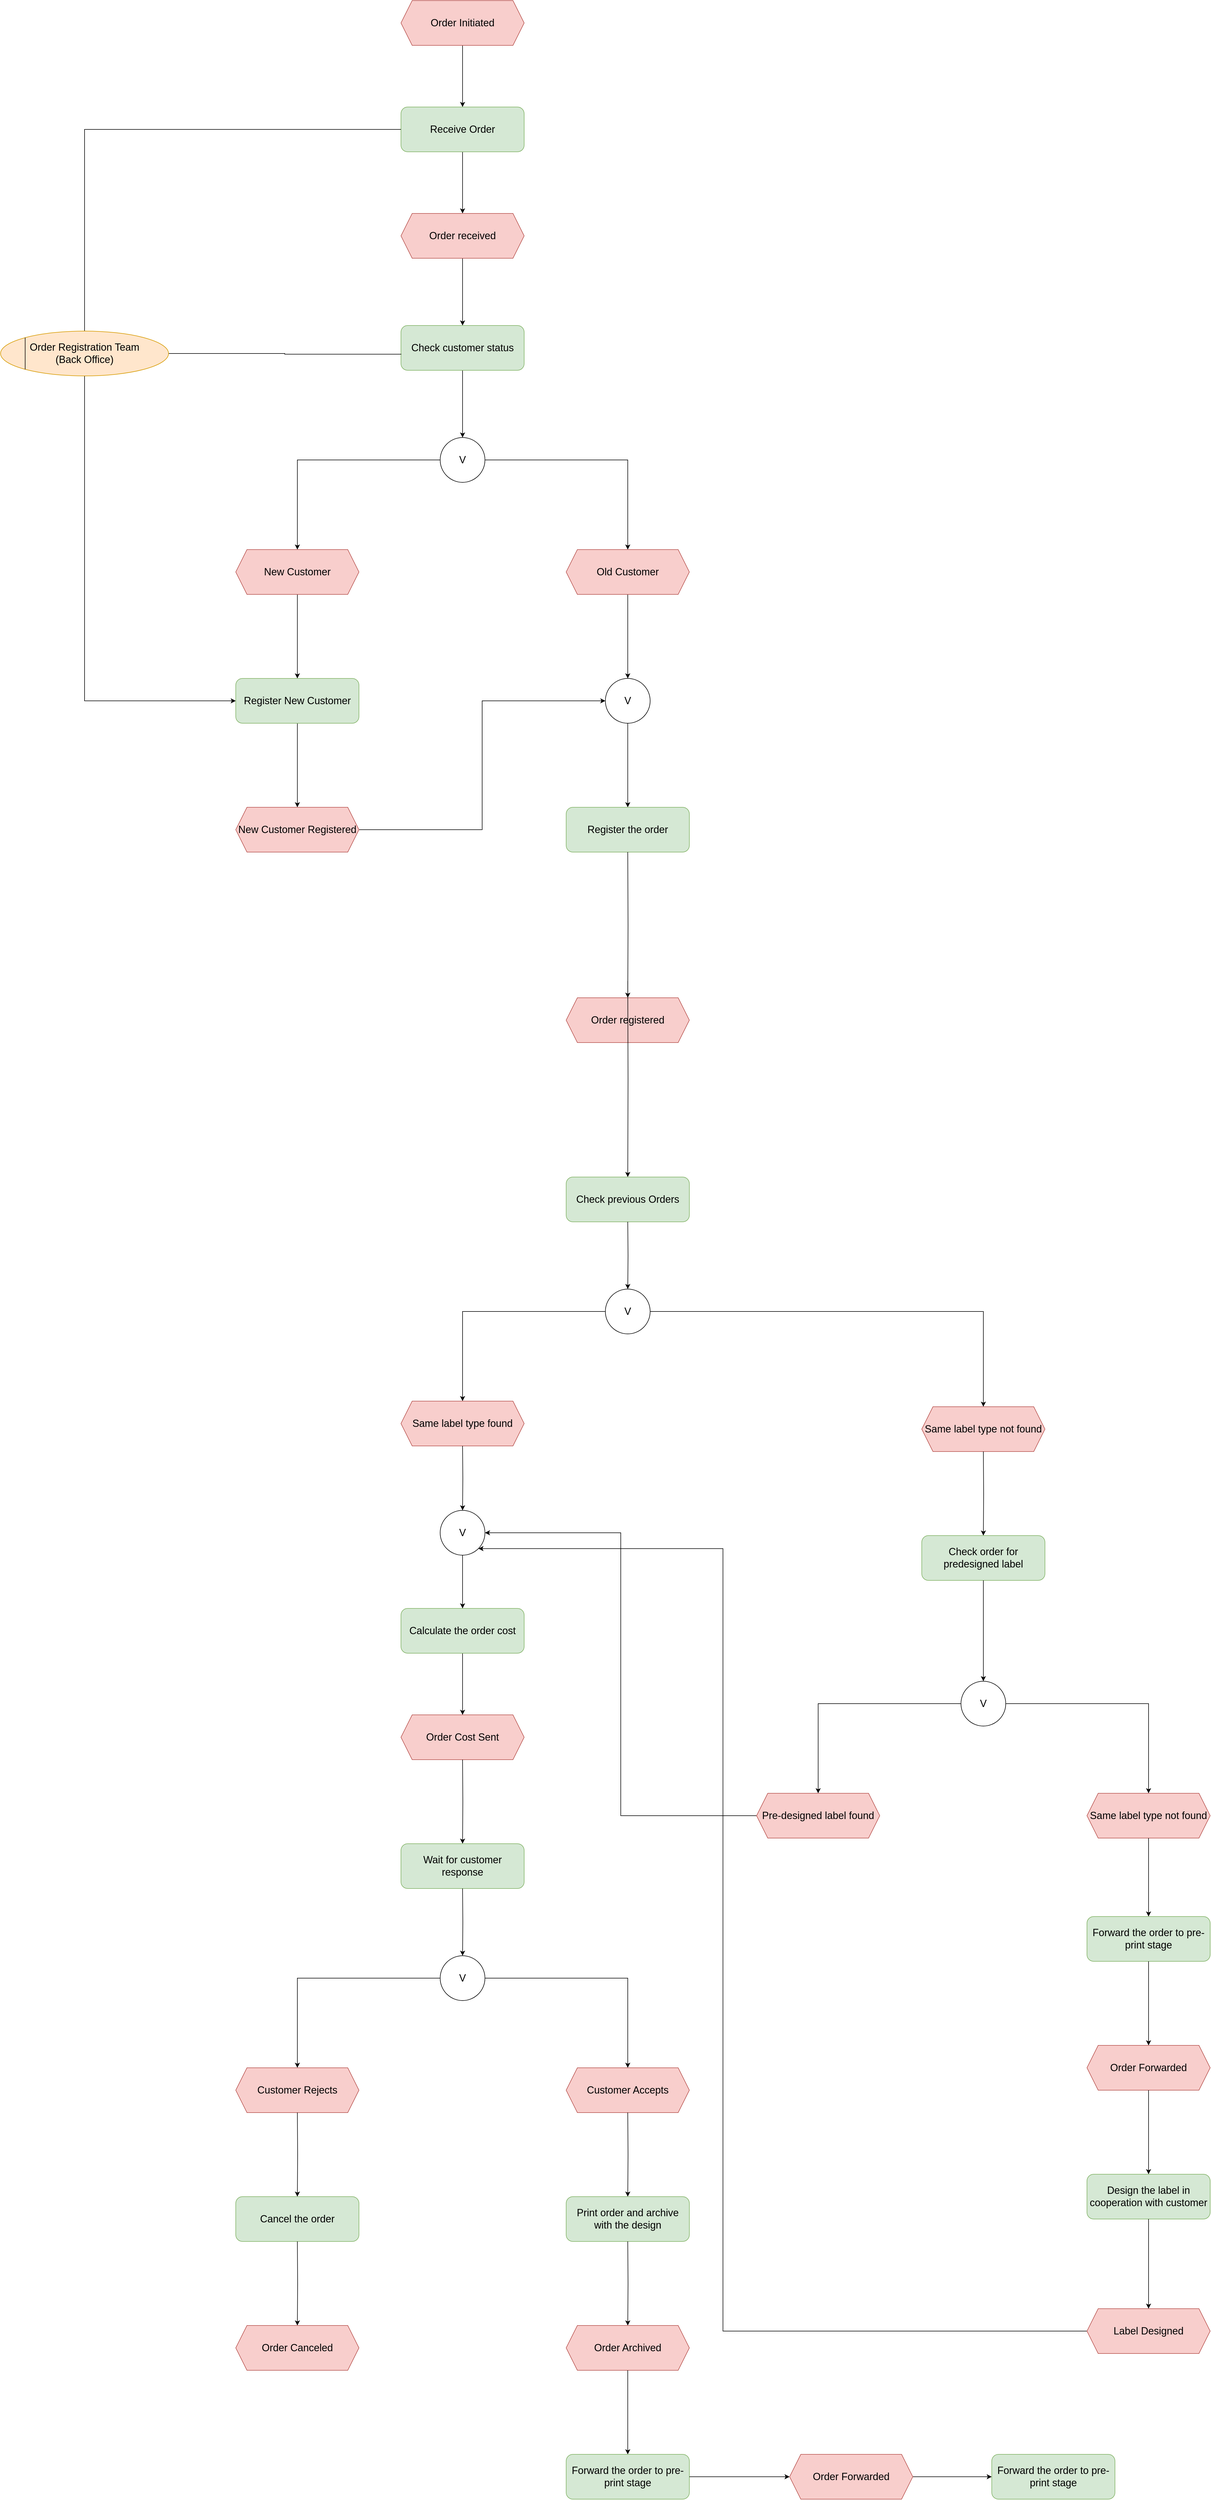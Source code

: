 <mxfile version="18.1.1" type="github">
  <diagram id="5tME_Iv4Cdq2cvn0iNmD" name="Page-1">
    <mxGraphModel dx="8299" dy="4125" grid="1" gridSize="10" guides="1" tooltips="1" connect="1" arrows="1" fold="1" page="1" pageScale="1" pageWidth="1169" pageHeight="827" math="0" shadow="0">
      <root>
        <mxCell id="0" />
        <mxCell id="1" parent="0" />
        <mxCell id="wDwf3MUstX6Mv23Rje8A-1" style="edgeStyle=orthogonalEdgeStyle;rounded=0;orthogonalLoop=1;jettySize=auto;html=1;exitX=0.5;exitY=1;exitDx=0;exitDy=0;entryX=0.5;entryY=0;entryDx=0;entryDy=0;" parent="1" source="wDwf3MUstX6Mv23Rje8A-2" target="wDwf3MUstX6Mv23Rje8A-4" edge="1">
          <mxGeometry relative="1" as="geometry" />
        </mxCell>
        <mxCell id="wDwf3MUstX6Mv23Rje8A-2" value="&lt;font style=&quot;font-size: 18px&quot;&gt;Order Initiated&lt;/font&gt;" style="shape=hexagon;perimeter=hexagonPerimeter2;whiteSpace=wrap;html=1;fixedSize=1;fillColor=#f8cecc;strokeColor=#b85450;" parent="1" vertex="1">
          <mxGeometry x="475" y="200" width="220" height="80" as="geometry" />
        </mxCell>
        <mxCell id="wDwf3MUstX6Mv23Rje8A-3" style="edgeStyle=orthogonalEdgeStyle;rounded=0;orthogonalLoop=1;jettySize=auto;html=1;exitX=0.5;exitY=1;exitDx=0;exitDy=0;entryX=0.5;entryY=0;entryDx=0;entryDy=0;" parent="1" source="wDwf3MUstX6Mv23Rje8A-4" target="wDwf3MUstX6Mv23Rje8A-6" edge="1">
          <mxGeometry relative="1" as="geometry" />
        </mxCell>
        <mxCell id="wDwf3MUstX6Mv23Rje8A-4" value="&lt;font style=&quot;font-size: 18px&quot;&gt;Receive Order&lt;/font&gt;" style="rounded=1;whiteSpace=wrap;html=1;fillColor=#d5e8d4;strokeColor=#82b366;" parent="1" vertex="1">
          <mxGeometry x="475" y="390" width="220" height="80" as="geometry" />
        </mxCell>
        <mxCell id="wDwf3MUstX6Mv23Rje8A-11" style="edgeStyle=orthogonalEdgeStyle;rounded=0;orthogonalLoop=1;jettySize=auto;html=1;exitX=0.5;exitY=1;exitDx=0;exitDy=0;entryX=0.5;entryY=0;entryDx=0;entryDy=0;" parent="1" source="wDwf3MUstX6Mv23Rje8A-6" target="wDwf3MUstX6Mv23Rje8A-8" edge="1">
          <mxGeometry relative="1" as="geometry" />
        </mxCell>
        <mxCell id="wDwf3MUstX6Mv23Rje8A-6" value="&lt;font style=&quot;font-size: 18px&quot;&gt;Order received&lt;/font&gt;" style="shape=hexagon;perimeter=hexagonPerimeter2;whiteSpace=wrap;html=1;fixedSize=1;fillColor=#f8cecc;strokeColor=#b85450;" parent="1" vertex="1">
          <mxGeometry x="475" y="580" width="220" height="80" as="geometry" />
        </mxCell>
        <mxCell id="wDwf3MUstX6Mv23Rje8A-13" style="edgeStyle=orthogonalEdgeStyle;rounded=0;orthogonalLoop=1;jettySize=auto;html=1;exitX=0.5;exitY=1;exitDx=0;exitDy=0;entryX=0.5;entryY=0;entryDx=0;entryDy=0;fontSize=18;" parent="1" source="wDwf3MUstX6Mv23Rje8A-8" target="wDwf3MUstX6Mv23Rje8A-12" edge="1">
          <mxGeometry relative="1" as="geometry" />
        </mxCell>
        <mxCell id="wDwf3MUstX6Mv23Rje8A-8" value="&lt;font style=&quot;font-size: 18px&quot;&gt;Check customer status&lt;/font&gt;" style="rounded=1;whiteSpace=wrap;html=1;fillColor=#d5e8d4;strokeColor=#82b366;" parent="1" vertex="1">
          <mxGeometry x="475" y="780" width="220" height="80" as="geometry" />
        </mxCell>
        <mxCell id="wDwf3MUstX6Mv23Rje8A-16" style="edgeStyle=orthogonalEdgeStyle;rounded=0;orthogonalLoop=1;jettySize=auto;html=1;exitX=0;exitY=0.5;exitDx=0;exitDy=0;entryX=0.5;entryY=0;entryDx=0;entryDy=0;fontSize=18;" parent="1" source="wDwf3MUstX6Mv23Rje8A-12" target="wDwf3MUstX6Mv23Rje8A-14" edge="1">
          <mxGeometry relative="1" as="geometry" />
        </mxCell>
        <mxCell id="wDwf3MUstX6Mv23Rje8A-17" style="edgeStyle=orthogonalEdgeStyle;rounded=0;orthogonalLoop=1;jettySize=auto;html=1;exitX=1;exitY=0.5;exitDx=0;exitDy=0;entryX=0.5;entryY=0;entryDx=0;entryDy=0;fontSize=18;" parent="1" source="wDwf3MUstX6Mv23Rje8A-12" target="wDwf3MUstX6Mv23Rje8A-15" edge="1">
          <mxGeometry relative="1" as="geometry" />
        </mxCell>
        <mxCell id="wDwf3MUstX6Mv23Rje8A-12" value="&lt;font style=&quot;font-size: 18px&quot;&gt;V&lt;/font&gt;" style="ellipse;whiteSpace=wrap;html=1;aspect=fixed;" parent="1" vertex="1">
          <mxGeometry x="545" y="980" width="80" height="80" as="geometry" />
        </mxCell>
        <mxCell id="wDwf3MUstX6Mv23Rje8A-19" style="edgeStyle=orthogonalEdgeStyle;rounded=0;orthogonalLoop=1;jettySize=auto;html=1;exitX=0.5;exitY=1;exitDx=0;exitDy=0;entryX=0.5;entryY=0;entryDx=0;entryDy=0;fontSize=18;" parent="1" source="wDwf3MUstX6Mv23Rje8A-14" target="wDwf3MUstX6Mv23Rje8A-18" edge="1">
          <mxGeometry relative="1" as="geometry" />
        </mxCell>
        <mxCell id="wDwf3MUstX6Mv23Rje8A-14" value="&lt;font style=&quot;font-size: 18px&quot;&gt;New Customer&lt;/font&gt;" style="shape=hexagon;perimeter=hexagonPerimeter2;whiteSpace=wrap;html=1;fixedSize=1;fillColor=#f8cecc;strokeColor=#b85450;" parent="1" vertex="1">
          <mxGeometry x="180" y="1180" width="220" height="80" as="geometry" />
        </mxCell>
        <mxCell id="wDwf3MUstX6Mv23Rje8A-23" style="edgeStyle=orthogonalEdgeStyle;rounded=0;orthogonalLoop=1;jettySize=auto;html=1;exitX=0.5;exitY=1;exitDx=0;exitDy=0;entryX=0.5;entryY=0;entryDx=0;entryDy=0;fontSize=18;" parent="1" source="wDwf3MUstX6Mv23Rje8A-15" target="wDwf3MUstX6Mv23Rje8A-22" edge="1">
          <mxGeometry relative="1" as="geometry" />
        </mxCell>
        <mxCell id="wDwf3MUstX6Mv23Rje8A-15" value="&lt;font style=&quot;font-size: 18px&quot;&gt;Old Customer&lt;/font&gt;" style="shape=hexagon;perimeter=hexagonPerimeter2;whiteSpace=wrap;html=1;fixedSize=1;fillColor=#f8cecc;strokeColor=#b85450;" parent="1" vertex="1">
          <mxGeometry x="770" y="1180" width="220" height="80" as="geometry" />
        </mxCell>
        <mxCell id="wDwf3MUstX6Mv23Rje8A-21" style="edgeStyle=orthogonalEdgeStyle;rounded=0;orthogonalLoop=1;jettySize=auto;html=1;exitX=0.5;exitY=1;exitDx=0;exitDy=0;entryX=0.5;entryY=0;entryDx=0;entryDy=0;fontSize=18;" parent="1" source="wDwf3MUstX6Mv23Rje8A-18" target="wDwf3MUstX6Mv23Rje8A-20" edge="1">
          <mxGeometry relative="1" as="geometry" />
        </mxCell>
        <mxCell id="wDwf3MUstX6Mv23Rje8A-18" value="&lt;font style=&quot;font-size: 18px&quot;&gt;Register New Customer&lt;/font&gt;" style="rounded=1;whiteSpace=wrap;html=1;fillColor=#d5e8d4;strokeColor=#82b366;" parent="1" vertex="1">
          <mxGeometry x="180" y="1410" width="220" height="80" as="geometry" />
        </mxCell>
        <mxCell id="wDwf3MUstX6Mv23Rje8A-26" style="edgeStyle=orthogonalEdgeStyle;rounded=0;orthogonalLoop=1;jettySize=auto;html=1;exitX=1;exitY=0.5;exitDx=0;exitDy=0;entryX=0;entryY=0.5;entryDx=0;entryDy=0;fontSize=18;" parent="1" source="wDwf3MUstX6Mv23Rje8A-20" target="wDwf3MUstX6Mv23Rje8A-22" edge="1">
          <mxGeometry relative="1" as="geometry" />
        </mxCell>
        <mxCell id="wDwf3MUstX6Mv23Rje8A-20" value="&lt;font style=&quot;font-size: 18px&quot;&gt;New Customer Registered&lt;/font&gt;" style="shape=hexagon;perimeter=hexagonPerimeter2;whiteSpace=wrap;html=1;fixedSize=1;fillColor=#f8cecc;strokeColor=#b85450;" parent="1" vertex="1">
          <mxGeometry x="180" y="1640" width="220" height="80" as="geometry" />
        </mxCell>
        <mxCell id="wDwf3MUstX6Mv23Rje8A-28" style="edgeStyle=orthogonalEdgeStyle;rounded=0;orthogonalLoop=1;jettySize=auto;html=1;exitX=0.5;exitY=1;exitDx=0;exitDy=0;entryX=0.5;entryY=0;entryDx=0;entryDy=0;fontSize=18;" parent="1" source="wDwf3MUstX6Mv23Rje8A-22" target="wDwf3MUstX6Mv23Rje8A-27" edge="1">
          <mxGeometry relative="1" as="geometry" />
        </mxCell>
        <mxCell id="wDwf3MUstX6Mv23Rje8A-22" value="&lt;font style=&quot;font-size: 18px&quot;&gt;V&lt;/font&gt;" style="ellipse;whiteSpace=wrap;html=1;aspect=fixed;" parent="1" vertex="1">
          <mxGeometry x="840" y="1410" width="80" height="80" as="geometry" />
        </mxCell>
        <mxCell id="wDwf3MUstX6Mv23Rje8A-27" value="&lt;font style=&quot;font-size: 18px&quot;&gt;Register the order&lt;/font&gt;" style="rounded=1;whiteSpace=wrap;html=1;fillColor=#d5e8d4;strokeColor=#82b366;" parent="1" vertex="1">
          <mxGeometry x="770" y="1640" width="220" height="80" as="geometry" />
        </mxCell>
        <mxCell id="wDwf3MUstX6Mv23Rje8A-30" style="edgeStyle=orthogonalEdgeStyle;rounded=0;orthogonalLoop=1;jettySize=auto;html=1;exitX=0.5;exitY=1;exitDx=0;exitDy=0;entryX=0.5;entryY=0;entryDx=0;entryDy=0;fontSize=18;" parent="1" target="wDwf3MUstX6Mv23Rje8A-31" edge="1">
          <mxGeometry relative="1" as="geometry">
            <mxPoint x="880" y="1720" as="sourcePoint" />
          </mxGeometry>
        </mxCell>
        <mxCell id="wDwf3MUstX6Mv23Rje8A-31" value="&lt;font style=&quot;font-size: 18px&quot;&gt;Order registered&lt;/font&gt;" style="shape=hexagon;perimeter=hexagonPerimeter2;whiteSpace=wrap;html=1;fixedSize=1;fillColor=#f8cecc;strokeColor=#b85450;" parent="1" vertex="1">
          <mxGeometry x="770" y="1980" width="220" height="80" as="geometry" />
        </mxCell>
        <mxCell id="wDwf3MUstX6Mv23Rje8A-33" value="&lt;span style=&quot;font-size: 18px&quot;&gt;Check previous Orders&lt;/span&gt;" style="rounded=1;whiteSpace=wrap;html=1;fillColor=#d5e8d4;strokeColor=#82b366;" parent="1" vertex="1">
          <mxGeometry x="770" y="2300" width="220" height="80" as="geometry" />
        </mxCell>
        <mxCell id="wDwf3MUstX6Mv23Rje8A-37" style="edgeStyle=orthogonalEdgeStyle;rounded=0;orthogonalLoop=1;jettySize=auto;html=1;exitX=0.5;exitY=1;exitDx=0;exitDy=0;entryX=0.5;entryY=0;entryDx=0;entryDy=0;fontSize=18;" parent="1" target="wDwf3MUstX6Mv23Rje8A-40" edge="1">
          <mxGeometry relative="1" as="geometry">
            <mxPoint x="880.0" y="2380" as="sourcePoint" />
          </mxGeometry>
        </mxCell>
        <mxCell id="wDwf3MUstX6Mv23Rje8A-38" style="edgeStyle=orthogonalEdgeStyle;rounded=0;orthogonalLoop=1;jettySize=auto;html=1;exitX=0;exitY=0.5;exitDx=0;exitDy=0;entryX=0.5;entryY=0;entryDx=0;entryDy=0;fontSize=18;" parent="1" source="wDwf3MUstX6Mv23Rje8A-40" target="wDwf3MUstX6Mv23Rje8A-41" edge="1">
          <mxGeometry relative="1" as="geometry" />
        </mxCell>
        <mxCell id="wDwf3MUstX6Mv23Rje8A-39" style="edgeStyle=orthogonalEdgeStyle;rounded=0;orthogonalLoop=1;jettySize=auto;html=1;exitX=1;exitY=0.5;exitDx=0;exitDy=0;entryX=0.5;entryY=0;entryDx=0;entryDy=0;fontSize=18;" parent="1" source="wDwf3MUstX6Mv23Rje8A-40" target="wDwf3MUstX6Mv23Rje8A-42" edge="1">
          <mxGeometry relative="1" as="geometry">
            <mxPoint x="1260.0" y="2550" as="sourcePoint" />
          </mxGeometry>
        </mxCell>
        <mxCell id="wDwf3MUstX6Mv23Rje8A-40" value="&lt;font style=&quot;font-size: 18px&quot;&gt;V&lt;/font&gt;" style="ellipse;whiteSpace=wrap;html=1;aspect=fixed;" parent="1" vertex="1">
          <mxGeometry x="840" y="2500" width="80" height="80" as="geometry" />
        </mxCell>
        <mxCell id="wDwf3MUstX6Mv23Rje8A-41" value="&lt;font size=&quot;4&quot;&gt;Same label type found&lt;/font&gt;" style="shape=hexagon;perimeter=hexagonPerimeter2;whiteSpace=wrap;html=1;fixedSize=1;fillColor=#f8cecc;strokeColor=#b85450;" parent="1" vertex="1">
          <mxGeometry x="475" y="2700" width="220" height="80" as="geometry" />
        </mxCell>
        <mxCell id="wDwf3MUstX6Mv23Rje8A-42" value="&lt;font style=&quot;font-size: 18px&quot;&gt;Same label type not found&lt;/font&gt;" style="shape=hexagon;perimeter=hexagonPerimeter2;whiteSpace=wrap;html=1;fixedSize=1;fillColor=#f8cecc;strokeColor=#b85450;" parent="1" vertex="1">
          <mxGeometry x="1405" y="2710" width="220" height="80" as="geometry" />
        </mxCell>
        <mxCell id="wDwf3MUstX6Mv23Rje8A-43" style="edgeStyle=orthogonalEdgeStyle;rounded=0;orthogonalLoop=1;jettySize=auto;html=1;exitX=0.5;exitY=1;exitDx=0;exitDy=0;entryX=0.5;entryY=0;entryDx=0;entryDy=0;fontSize=18;" parent="1" target="wDwf3MUstX6Mv23Rje8A-44" edge="1">
          <mxGeometry relative="1" as="geometry">
            <mxPoint x="1515.0" y="2790" as="sourcePoint" />
          </mxGeometry>
        </mxCell>
        <mxCell id="wDwf3MUstX6Mv23Rje8A-44" value="&lt;font style=&quot;font-size: 18px&quot;&gt;Check order for predesigned label&lt;/font&gt;" style="rounded=1;whiteSpace=wrap;html=1;fillColor=#d5e8d4;strokeColor=#82b366;" parent="1" vertex="1">
          <mxGeometry x="1405" y="2940" width="220" height="80" as="geometry" />
        </mxCell>
        <mxCell id="wDwf3MUstX6Mv23Rje8A-47" style="edgeStyle=orthogonalEdgeStyle;rounded=0;orthogonalLoop=1;jettySize=auto;html=1;exitX=0.5;exitY=1;exitDx=0;exitDy=0;entryX=0.5;entryY=0;entryDx=0;entryDy=0;fontSize=18;" parent="1" target="3kbX1bf6PnozNMtrNUod-8" edge="1">
          <mxGeometry relative="1" as="geometry">
            <mxPoint x="585" y="2780" as="sourcePoint" />
          </mxGeometry>
        </mxCell>
        <mxCell id="3kbX1bf6PnozNMtrNUod-11" style="edgeStyle=orthogonalEdgeStyle;rounded=0;orthogonalLoop=1;jettySize=auto;html=1;exitX=0.5;exitY=1;exitDx=0;exitDy=0;entryX=0.5;entryY=0;entryDx=0;entryDy=0;" parent="1" source="wDwf3MUstX6Mv23Rje8A-48" target="wDwf3MUstX6Mv23Rje8A-50" edge="1">
          <mxGeometry relative="1" as="geometry" />
        </mxCell>
        <mxCell id="wDwf3MUstX6Mv23Rje8A-48" value="&lt;font style=&quot;font-size: 18px&quot;&gt;Calculate the order cost&lt;/font&gt;" style="rounded=1;whiteSpace=wrap;html=1;fillColor=#d5e8d4;strokeColor=#82b366;" parent="1" vertex="1">
          <mxGeometry x="475" y="3070" width="220" height="80" as="geometry" />
        </mxCell>
        <mxCell id="wDwf3MUstX6Mv23Rje8A-50" value="&lt;font style=&quot;font-size: 18px&quot;&gt;Order Cost Sent&lt;/font&gt;" style="shape=hexagon;perimeter=hexagonPerimeter2;whiteSpace=wrap;html=1;fixedSize=1;fillColor=#f8cecc;strokeColor=#b85450;" parent="1" vertex="1">
          <mxGeometry x="475" y="3260" width="220" height="80" as="geometry" />
        </mxCell>
        <mxCell id="wDwf3MUstX6Mv23Rje8A-51" style="edgeStyle=orthogonalEdgeStyle;rounded=0;orthogonalLoop=1;jettySize=auto;html=1;exitX=0.5;exitY=1;exitDx=0;exitDy=0;entryX=0.5;entryY=0;entryDx=0;entryDy=0;fontSize=18;" parent="1" target="wDwf3MUstX6Mv23Rje8A-52" edge="1">
          <mxGeometry relative="1" as="geometry">
            <mxPoint x="585.0" y="3340" as="sourcePoint" />
          </mxGeometry>
        </mxCell>
        <mxCell id="wDwf3MUstX6Mv23Rje8A-52" value="&lt;font style=&quot;font-size: 18px;&quot;&gt;Wait for customer response&lt;/font&gt;" style="rounded=1;whiteSpace=wrap;html=1;fillColor=#d5e8d4;strokeColor=#82b366;" parent="1" vertex="1">
          <mxGeometry x="475" y="3490" width="220" height="80" as="geometry" />
        </mxCell>
        <mxCell id="wDwf3MUstX6Mv23Rje8A-53" style="edgeStyle=orthogonalEdgeStyle;rounded=0;orthogonalLoop=1;jettySize=auto;html=1;exitX=0.5;exitY=1;exitDx=0;exitDy=0;entryX=0.5;entryY=0;entryDx=0;entryDy=0;fontSize=18;" parent="1" target="wDwf3MUstX6Mv23Rje8A-56" edge="1">
          <mxGeometry relative="1" as="geometry">
            <mxPoint x="585.0" y="3570" as="sourcePoint" />
          </mxGeometry>
        </mxCell>
        <mxCell id="wDwf3MUstX6Mv23Rje8A-54" style="edgeStyle=orthogonalEdgeStyle;rounded=0;orthogonalLoop=1;jettySize=auto;html=1;exitX=0;exitY=0.5;exitDx=0;exitDy=0;entryX=0.5;entryY=0;entryDx=0;entryDy=0;fontSize=18;" parent="1" source="wDwf3MUstX6Mv23Rje8A-56" target="wDwf3MUstX6Mv23Rje8A-57" edge="1">
          <mxGeometry relative="1" as="geometry" />
        </mxCell>
        <mxCell id="wDwf3MUstX6Mv23Rje8A-55" style="edgeStyle=orthogonalEdgeStyle;rounded=0;orthogonalLoop=1;jettySize=auto;html=1;exitX=1;exitY=0.5;exitDx=0;exitDy=0;entryX=0.5;entryY=0;entryDx=0;entryDy=0;fontSize=18;" parent="1" source="wDwf3MUstX6Mv23Rje8A-56" target="wDwf3MUstX6Mv23Rje8A-58" edge="1">
          <mxGeometry relative="1" as="geometry" />
        </mxCell>
        <mxCell id="wDwf3MUstX6Mv23Rje8A-56" value="&lt;font style=&quot;font-size: 18px&quot;&gt;V&lt;/font&gt;" style="ellipse;whiteSpace=wrap;html=1;aspect=fixed;" parent="1" vertex="1">
          <mxGeometry x="545" y="3690" width="80" height="80" as="geometry" />
        </mxCell>
        <mxCell id="wDwf3MUstX6Mv23Rje8A-57" value="&lt;font style=&quot;font-size: 18px&quot;&gt;Customer Rejects&lt;/font&gt;" style="shape=hexagon;perimeter=hexagonPerimeter2;whiteSpace=wrap;html=1;fixedSize=1;fillColor=#f8cecc;strokeColor=#b85450;" parent="1" vertex="1">
          <mxGeometry x="180" y="3890" width="220" height="80" as="geometry" />
        </mxCell>
        <mxCell id="wDwf3MUstX6Mv23Rje8A-58" value="&lt;font style=&quot;font-size: 18px&quot;&gt;Customer Accepts&lt;/font&gt;" style="shape=hexagon;perimeter=hexagonPerimeter2;whiteSpace=wrap;html=1;fixedSize=1;fillColor=#f8cecc;strokeColor=#b85450;" parent="1" vertex="1">
          <mxGeometry x="770" y="3890" width="220" height="80" as="geometry" />
        </mxCell>
        <mxCell id="wDwf3MUstX6Mv23Rje8A-59" style="edgeStyle=orthogonalEdgeStyle;rounded=0;orthogonalLoop=1;jettySize=auto;html=1;exitX=0.5;exitY=1;exitDx=0;exitDy=0;entryX=0.5;entryY=0;entryDx=0;entryDy=0;fontSize=18;" parent="1" target="wDwf3MUstX6Mv23Rje8A-60" edge="1">
          <mxGeometry relative="1" as="geometry">
            <mxPoint x="290.0" y="3970" as="sourcePoint" />
          </mxGeometry>
        </mxCell>
        <mxCell id="wDwf3MUstX6Mv23Rje8A-60" value="&lt;font style=&quot;font-size: 18px&quot;&gt;Cancel the order&lt;/font&gt;" style="rounded=1;whiteSpace=wrap;html=1;fillColor=#d5e8d4;strokeColor=#82b366;" parent="1" vertex="1">
          <mxGeometry x="180" y="4120" width="220" height="80" as="geometry" />
        </mxCell>
        <mxCell id="wDwf3MUstX6Mv23Rje8A-61" style="edgeStyle=orthogonalEdgeStyle;rounded=0;orthogonalLoop=1;jettySize=auto;html=1;exitX=0.5;exitY=1;exitDx=0;exitDy=0;entryX=0.5;entryY=0;entryDx=0;entryDy=0;fontSize=18;" parent="1" target="wDwf3MUstX6Mv23Rje8A-62" edge="1">
          <mxGeometry relative="1" as="geometry">
            <mxPoint x="290.0" y="4200" as="sourcePoint" />
          </mxGeometry>
        </mxCell>
        <mxCell id="wDwf3MUstX6Mv23Rje8A-62" value="&lt;font style=&quot;font-size: 18px&quot;&gt;Order Canceled&lt;/font&gt;" style="shape=hexagon;perimeter=hexagonPerimeter2;whiteSpace=wrap;html=1;fixedSize=1;fillColor=#f8cecc;strokeColor=#b85450;" parent="1" vertex="1">
          <mxGeometry x="180" y="4350" width="220" height="80" as="geometry" />
        </mxCell>
        <mxCell id="wDwf3MUstX6Mv23Rje8A-63" style="edgeStyle=orthogonalEdgeStyle;rounded=0;orthogonalLoop=1;jettySize=auto;html=1;exitX=0.5;exitY=1;exitDx=0;exitDy=0;entryX=0.5;entryY=0;entryDx=0;entryDy=0;fontSize=18;" parent="1" target="wDwf3MUstX6Mv23Rje8A-64" edge="1">
          <mxGeometry relative="1" as="geometry">
            <mxPoint x="880" y="3970" as="sourcePoint" />
          </mxGeometry>
        </mxCell>
        <mxCell id="wDwf3MUstX6Mv23Rje8A-64" value="&lt;font style=&quot;font-size: 18px&quot;&gt;Print order and archive with the design&lt;/font&gt;" style="rounded=1;whiteSpace=wrap;html=1;fillColor=#d5e8d4;strokeColor=#82b366;" parent="1" vertex="1">
          <mxGeometry x="770" y="4120" width="220" height="80" as="geometry" />
        </mxCell>
        <mxCell id="wDwf3MUstX6Mv23Rje8A-65" style="edgeStyle=orthogonalEdgeStyle;rounded=0;orthogonalLoop=1;jettySize=auto;html=1;exitX=0.5;exitY=1;exitDx=0;exitDy=0;entryX=0.5;entryY=0;entryDx=0;entryDy=0;fontSize=18;" parent="1" target="wDwf3MUstX6Mv23Rje8A-66" edge="1">
          <mxGeometry relative="1" as="geometry">
            <mxPoint x="880" y="4200" as="sourcePoint" />
          </mxGeometry>
        </mxCell>
        <mxCell id="wDwf3MUstX6Mv23Rje8A-66" value="&lt;font style=&quot;font-size: 18px&quot;&gt;Order Archived&lt;/font&gt;" style="shape=hexagon;perimeter=hexagonPerimeter2;whiteSpace=wrap;html=1;fixedSize=1;fillColor=#f8cecc;strokeColor=#b85450;" parent="1" vertex="1">
          <mxGeometry x="770" y="4350" width="220" height="80" as="geometry" />
        </mxCell>
        <mxCell id="wDwf3MUstX6Mv23Rje8A-67" style="edgeStyle=orthogonalEdgeStyle;rounded=0;orthogonalLoop=1;jettySize=auto;html=1;exitX=0.5;exitY=1;exitDx=0;exitDy=0;entryX=0.5;entryY=0;entryDx=0;entryDy=0;fontSize=18;" parent="1" target="wDwf3MUstX6Mv23Rje8A-33" edge="1">
          <mxGeometry relative="1" as="geometry">
            <mxPoint x="880" y="1950" as="sourcePoint" />
            <mxPoint x="880.0" y="2070" as="targetPoint" />
          </mxGeometry>
        </mxCell>
        <mxCell id="wDwf3MUstX6Mv23Rje8A-79" style="edgeStyle=orthogonalEdgeStyle;rounded=0;orthogonalLoop=1;jettySize=auto;html=1;exitX=1;exitY=0.5;exitDx=0;exitDy=0;entryX=0.003;entryY=0.641;entryDx=0;entryDy=0;entryPerimeter=0;fontSize=18;endArrow=none;endFill=0;" parent="1" source="wDwf3MUstX6Mv23Rje8A-71" target="wDwf3MUstX6Mv23Rje8A-8" edge="1">
          <mxGeometry relative="1" as="geometry" />
        </mxCell>
        <mxCell id="wDwf3MUstX6Mv23Rje8A-80" style="edgeStyle=orthogonalEdgeStyle;rounded=0;orthogonalLoop=1;jettySize=auto;html=1;exitX=0.5;exitY=0;exitDx=0;exitDy=0;entryX=0;entryY=0.5;entryDx=0;entryDy=0;fontSize=18;endArrow=none;endFill=0;" parent="1" source="wDwf3MUstX6Mv23Rje8A-71" target="wDwf3MUstX6Mv23Rje8A-4" edge="1">
          <mxGeometry relative="1" as="geometry" />
        </mxCell>
        <mxCell id="3kbX1bf6PnozNMtrNUod-1" style="edgeStyle=orthogonalEdgeStyle;rounded=0;orthogonalLoop=1;jettySize=auto;html=1;exitX=0.5;exitY=1;exitDx=0;exitDy=0;entryX=0;entryY=0.5;entryDx=0;entryDy=0;" parent="1" source="wDwf3MUstX6Mv23Rje8A-71" target="wDwf3MUstX6Mv23Rje8A-18" edge="1">
          <mxGeometry relative="1" as="geometry" />
        </mxCell>
        <mxCell id="wDwf3MUstX6Mv23Rje8A-71" value="Order Registration Team&lt;br&gt;(Back Office)" style="ellipse;whiteSpace=wrap;html=1;fontSize=18;fillColor=#ffe6cc;strokeColor=#d79b00;" parent="1" vertex="1">
          <mxGeometry x="-240" y="790" width="300" height="80" as="geometry" />
        </mxCell>
        <mxCell id="wDwf3MUstX6Mv23Rje8A-72" value="" style="endArrow=none;html=1;rounded=0;fontSize=18;entryX=0;entryY=0;entryDx=0;entryDy=0;exitX=0;exitY=1;exitDx=0;exitDy=0;" parent="1" source="wDwf3MUstX6Mv23Rje8A-71" target="wDwf3MUstX6Mv23Rje8A-71" edge="1">
          <mxGeometry width="50" height="50" relative="1" as="geometry">
            <mxPoint x="1160" y="590" as="sourcePoint" />
            <mxPoint x="1210" y="540" as="targetPoint" />
          </mxGeometry>
        </mxCell>
        <mxCell id="3kbX1bf6PnozNMtrNUod-2" style="edgeStyle=orthogonalEdgeStyle;rounded=0;orthogonalLoop=1;jettySize=auto;html=1;exitX=0.5;exitY=1;exitDx=0;exitDy=0;entryX=0.5;entryY=0;entryDx=0;entryDy=0;fontSize=18;" parent="1" source="wDwf3MUstX6Mv23Rje8A-44" target="3kbX1bf6PnozNMtrNUod-5" edge="1">
          <mxGeometry relative="1" as="geometry">
            <mxPoint x="1575.0" y="3080" as="sourcePoint" />
          </mxGeometry>
        </mxCell>
        <mxCell id="3kbX1bf6PnozNMtrNUod-3" style="edgeStyle=orthogonalEdgeStyle;rounded=0;orthogonalLoop=1;jettySize=auto;html=1;exitX=0;exitY=0.5;exitDx=0;exitDy=0;entryX=0.5;entryY=0;entryDx=0;entryDy=0;fontSize=18;" parent="1" source="3kbX1bf6PnozNMtrNUod-5" target="3kbX1bf6PnozNMtrNUod-6" edge="1">
          <mxGeometry relative="1" as="geometry" />
        </mxCell>
        <mxCell id="3kbX1bf6PnozNMtrNUod-4" style="edgeStyle=orthogonalEdgeStyle;rounded=0;orthogonalLoop=1;jettySize=auto;html=1;exitX=1;exitY=0.5;exitDx=0;exitDy=0;entryX=0.5;entryY=0;entryDx=0;entryDy=0;fontSize=18;" parent="1" source="3kbX1bf6PnozNMtrNUod-5" target="3kbX1bf6PnozNMtrNUod-7" edge="1">
          <mxGeometry relative="1" as="geometry" />
        </mxCell>
        <mxCell id="3kbX1bf6PnozNMtrNUod-5" value="&lt;font style=&quot;font-size: 18px&quot;&gt;V&lt;/font&gt;" style="ellipse;whiteSpace=wrap;html=1;aspect=fixed;" parent="1" vertex="1">
          <mxGeometry x="1475" y="3200" width="80" height="80" as="geometry" />
        </mxCell>
        <mxCell id="3kbX1bf6PnozNMtrNUod-13" style="edgeStyle=orthogonalEdgeStyle;rounded=0;orthogonalLoop=1;jettySize=auto;html=1;exitX=0;exitY=0.5;exitDx=0;exitDy=0;entryX=1;entryY=0.5;entryDx=0;entryDy=0;" parent="1" source="3kbX1bf6PnozNMtrNUod-6" target="3kbX1bf6PnozNMtrNUod-8" edge="1">
          <mxGeometry relative="1" as="geometry" />
        </mxCell>
        <mxCell id="3kbX1bf6PnozNMtrNUod-6" value="&lt;font size=&quot;4&quot;&gt;Pre-designed&amp;nbsp;label found&lt;/font&gt;" style="shape=hexagon;perimeter=hexagonPerimeter2;whiteSpace=wrap;html=1;fixedSize=1;fillColor=#f8cecc;strokeColor=#b85450;" parent="1" vertex="1">
          <mxGeometry x="1110" y="3400" width="220" height="80" as="geometry" />
        </mxCell>
        <mxCell id="3kbX1bf6PnozNMtrNUod-7" value="&lt;font style=&quot;font-size: 18px&quot;&gt;Same label type not found&lt;/font&gt;" style="shape=hexagon;perimeter=hexagonPerimeter2;whiteSpace=wrap;html=1;fixedSize=1;fillColor=#f8cecc;strokeColor=#b85450;" parent="1" vertex="1">
          <mxGeometry x="1700" y="3400" width="220" height="80" as="geometry" />
        </mxCell>
        <mxCell id="3kbX1bf6PnozNMtrNUod-12" style="edgeStyle=orthogonalEdgeStyle;rounded=0;orthogonalLoop=1;jettySize=auto;html=1;exitX=0.5;exitY=1;exitDx=0;exitDy=0;entryX=0.5;entryY=0;entryDx=0;entryDy=0;" parent="1" source="3kbX1bf6PnozNMtrNUod-8" target="wDwf3MUstX6Mv23Rje8A-48" edge="1">
          <mxGeometry relative="1" as="geometry" />
        </mxCell>
        <mxCell id="3kbX1bf6PnozNMtrNUod-8" value="&lt;font style=&quot;font-size: 18px&quot;&gt;V&lt;/font&gt;" style="ellipse;whiteSpace=wrap;html=1;aspect=fixed;" parent="1" vertex="1">
          <mxGeometry x="545" y="2895" width="80" height="80" as="geometry" />
        </mxCell>
        <mxCell id="rt0IrwSkyU84ZXrt_7lH-1" style="edgeStyle=orthogonalEdgeStyle;rounded=0;orthogonalLoop=1;jettySize=auto;html=1;exitX=0.5;exitY=1;exitDx=0;exitDy=0;entryX=0.5;entryY=0;entryDx=0;entryDy=0;fontSize=18;" edge="1" target="rt0IrwSkyU84ZXrt_7lH-2" parent="1" source="wDwf3MUstX6Mv23Rje8A-66">
          <mxGeometry relative="1" as="geometry">
            <mxPoint x="880.0" y="4470" as="sourcePoint" />
          </mxGeometry>
        </mxCell>
        <mxCell id="rt0IrwSkyU84ZXrt_7lH-2" value="&lt;font style=&quot;font-size: 18px&quot;&gt;Forward the order to pre-print stage&lt;/font&gt;" style="rounded=1;whiteSpace=wrap;html=1;fillColor=#d5e8d4;strokeColor=#82b366;" vertex="1" parent="1">
          <mxGeometry x="770" y="4580" width="220" height="80" as="geometry" />
        </mxCell>
        <mxCell id="rt0IrwSkyU84ZXrt_7lH-3" style="edgeStyle=orthogonalEdgeStyle;rounded=0;orthogonalLoop=1;jettySize=auto;html=1;exitX=1;exitY=0.5;exitDx=0;exitDy=0;entryX=0;entryY=0.5;entryDx=0;entryDy=0;fontSize=18;" edge="1" target="rt0IrwSkyU84ZXrt_7lH-4" parent="1" source="rt0IrwSkyU84ZXrt_7lH-2">
          <mxGeometry relative="1" as="geometry">
            <mxPoint x="1279.0" y="4430" as="sourcePoint" />
          </mxGeometry>
        </mxCell>
        <mxCell id="rt0IrwSkyU84ZXrt_7lH-17" style="edgeStyle=orthogonalEdgeStyle;rounded=0;orthogonalLoop=1;jettySize=auto;html=1;exitX=1;exitY=0.5;exitDx=0;exitDy=0;entryX=0;entryY=0.5;entryDx=0;entryDy=0;fontSize=18;" edge="1" parent="1" source="rt0IrwSkyU84ZXrt_7lH-4" target="rt0IrwSkyU84ZXrt_7lH-16">
          <mxGeometry relative="1" as="geometry" />
        </mxCell>
        <mxCell id="rt0IrwSkyU84ZXrt_7lH-4" value="&lt;font style=&quot;font-size: 18px&quot;&gt;Order Forwarded&lt;/font&gt;" style="shape=hexagon;perimeter=hexagonPerimeter2;whiteSpace=wrap;html=1;fixedSize=1;fillColor=#f8cecc;strokeColor=#b85450;" vertex="1" parent="1">
          <mxGeometry x="1169" y="4580" width="220" height="80" as="geometry" />
        </mxCell>
        <mxCell id="rt0IrwSkyU84ZXrt_7lH-5" style="edgeStyle=orthogonalEdgeStyle;rounded=0;orthogonalLoop=1;jettySize=auto;html=1;exitX=0.5;exitY=1;exitDx=0;exitDy=0;entryX=0.5;entryY=0;entryDx=0;entryDy=0;fontSize=18;" edge="1" target="rt0IrwSkyU84ZXrt_7lH-6" parent="1" source="3kbX1bf6PnozNMtrNUod-7">
          <mxGeometry relative="1" as="geometry">
            <mxPoint x="1810.0" y="3510" as="sourcePoint" />
          </mxGeometry>
        </mxCell>
        <mxCell id="rt0IrwSkyU84ZXrt_7lH-6" value="&lt;font style=&quot;font-size: 18px&quot;&gt;Forward the order to pre-print stage&lt;/font&gt;" style="rounded=1;whiteSpace=wrap;html=1;fillColor=#d5e8d4;strokeColor=#82b366;" vertex="1" parent="1">
          <mxGeometry x="1700" y="3620" width="220" height="80" as="geometry" />
        </mxCell>
        <mxCell id="rt0IrwSkyU84ZXrt_7lH-7" style="edgeStyle=orthogonalEdgeStyle;rounded=0;orthogonalLoop=1;jettySize=auto;html=1;exitX=0.5;exitY=1;exitDx=0;exitDy=0;entryX=0.5;entryY=0;entryDx=0;entryDy=0;fontSize=18;" edge="1" target="rt0IrwSkyU84ZXrt_7lH-8" parent="1" source="rt0IrwSkyU84ZXrt_7lH-6">
          <mxGeometry relative="1" as="geometry">
            <mxPoint x="1810" y="3722" as="sourcePoint" />
          </mxGeometry>
        </mxCell>
        <mxCell id="rt0IrwSkyU84ZXrt_7lH-8" value="&lt;font style=&quot;font-size: 18px&quot;&gt;Order Forwarded&lt;/font&gt;" style="shape=hexagon;perimeter=hexagonPerimeter2;whiteSpace=wrap;html=1;fixedSize=1;fillColor=#f8cecc;strokeColor=#b85450;" vertex="1" parent="1">
          <mxGeometry x="1700" y="3850" width="220" height="80" as="geometry" />
        </mxCell>
        <mxCell id="rt0IrwSkyU84ZXrt_7lH-9" style="edgeStyle=orthogonalEdgeStyle;rounded=0;orthogonalLoop=1;jettySize=auto;html=1;exitX=0.5;exitY=1;exitDx=0;exitDy=0;entryX=0.5;entryY=0;entryDx=0;entryDy=0;fontSize=18;" edge="1" target="rt0IrwSkyU84ZXrt_7lH-10" parent="1" source="rt0IrwSkyU84ZXrt_7lH-8">
          <mxGeometry relative="1" as="geometry">
            <mxPoint x="1810" y="3940" as="sourcePoint" />
          </mxGeometry>
        </mxCell>
        <mxCell id="rt0IrwSkyU84ZXrt_7lH-10" value="&lt;font style=&quot;font-size: 18px&quot;&gt;Design the label in cooperation with customer&lt;/font&gt;" style="rounded=1;whiteSpace=wrap;html=1;fillColor=#d5e8d4;strokeColor=#82b366;" vertex="1" parent="1">
          <mxGeometry x="1700" y="4080" width="220" height="80" as="geometry" />
        </mxCell>
        <mxCell id="rt0IrwSkyU84ZXrt_7lH-11" style="edgeStyle=orthogonalEdgeStyle;rounded=0;orthogonalLoop=1;jettySize=auto;html=1;exitX=0.5;exitY=1;exitDx=0;exitDy=0;entryX=0.5;entryY=0;entryDx=0;entryDy=0;fontSize=18;" edge="1" target="rt0IrwSkyU84ZXrt_7lH-12" parent="1" source="rt0IrwSkyU84ZXrt_7lH-10">
          <mxGeometry relative="1" as="geometry">
            <mxPoint x="1810" y="4170" as="sourcePoint" />
          </mxGeometry>
        </mxCell>
        <mxCell id="rt0IrwSkyU84ZXrt_7lH-13" style="edgeStyle=orthogonalEdgeStyle;rounded=0;orthogonalLoop=1;jettySize=auto;html=1;exitX=0;exitY=0.5;exitDx=0;exitDy=0;entryX=1;entryY=1;entryDx=0;entryDy=0;fontSize=18;" edge="1" parent="1" source="rt0IrwSkyU84ZXrt_7lH-12" target="3kbX1bf6PnozNMtrNUod-8">
          <mxGeometry relative="1" as="geometry">
            <Array as="points">
              <mxPoint x="1050" y="4360" />
              <mxPoint x="1050" y="2963" />
            </Array>
          </mxGeometry>
        </mxCell>
        <mxCell id="rt0IrwSkyU84ZXrt_7lH-12" value="&lt;font style=&quot;font-size: 18px&quot;&gt;Label Designed&lt;/font&gt;" style="shape=hexagon;perimeter=hexagonPerimeter2;whiteSpace=wrap;html=1;fixedSize=1;fillColor=#f8cecc;strokeColor=#b85450;" vertex="1" parent="1">
          <mxGeometry x="1700" y="4320" width="220" height="80" as="geometry" />
        </mxCell>
        <mxCell id="rt0IrwSkyU84ZXrt_7lH-16" value="&lt;font style=&quot;font-size: 18px&quot;&gt;Forward the order to pre-print stage&lt;/font&gt;" style="rounded=1;whiteSpace=wrap;html=1;fillColor=#d5e8d4;strokeColor=#82b366;" vertex="1" parent="1">
          <mxGeometry x="1530" y="4580" width="220" height="80" as="geometry" />
        </mxCell>
      </root>
    </mxGraphModel>
  </diagram>
</mxfile>
